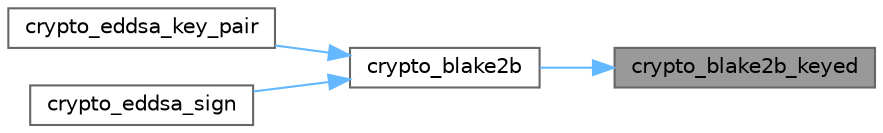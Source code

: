 digraph "crypto_blake2b_keyed"
{
 // LATEX_PDF_SIZE
  bgcolor="transparent";
  edge [fontname=Helvetica,fontsize=10,labelfontname=Helvetica,labelfontsize=10];
  node [fontname=Helvetica,fontsize=10,shape=box,height=0.2,width=0.4];
  rankdir="RL";
  Node1 [id="Node000001",label="crypto_blake2b_keyed",height=0.2,width=0.4,color="gray40", fillcolor="grey60", style="filled", fontcolor="black",tooltip=" "];
  Node1 -> Node2 [id="edge1_Node000001_Node000002",dir="back",color="steelblue1",style="solid",tooltip=" "];
  Node2 [id="Node000002",label="crypto_blake2b",height=0.2,width=0.4,color="grey40", fillcolor="white", style="filled",URL="$monocypher_8c.html#a1121defb33e0af351020c4f2de6fafd7",tooltip=" "];
  Node2 -> Node3 [id="edge2_Node000002_Node000003",dir="back",color="steelblue1",style="solid",tooltip=" "];
  Node3 [id="Node000003",label="crypto_eddsa_key_pair",height=0.2,width=0.4,color="grey40", fillcolor="white", style="filled",URL="$monocypher_8c.html#a1704273c3a34f2491a79feaf9629d6d1",tooltip=" "];
  Node2 -> Node4 [id="edge3_Node000002_Node000004",dir="back",color="steelblue1",style="solid",tooltip=" "];
  Node4 [id="Node000004",label="crypto_eddsa_sign",height=0.2,width=0.4,color="grey40", fillcolor="white", style="filled",URL="$monocypher_8c.html#ac49180579088684e350bea594674c488",tooltip=" "];
}
